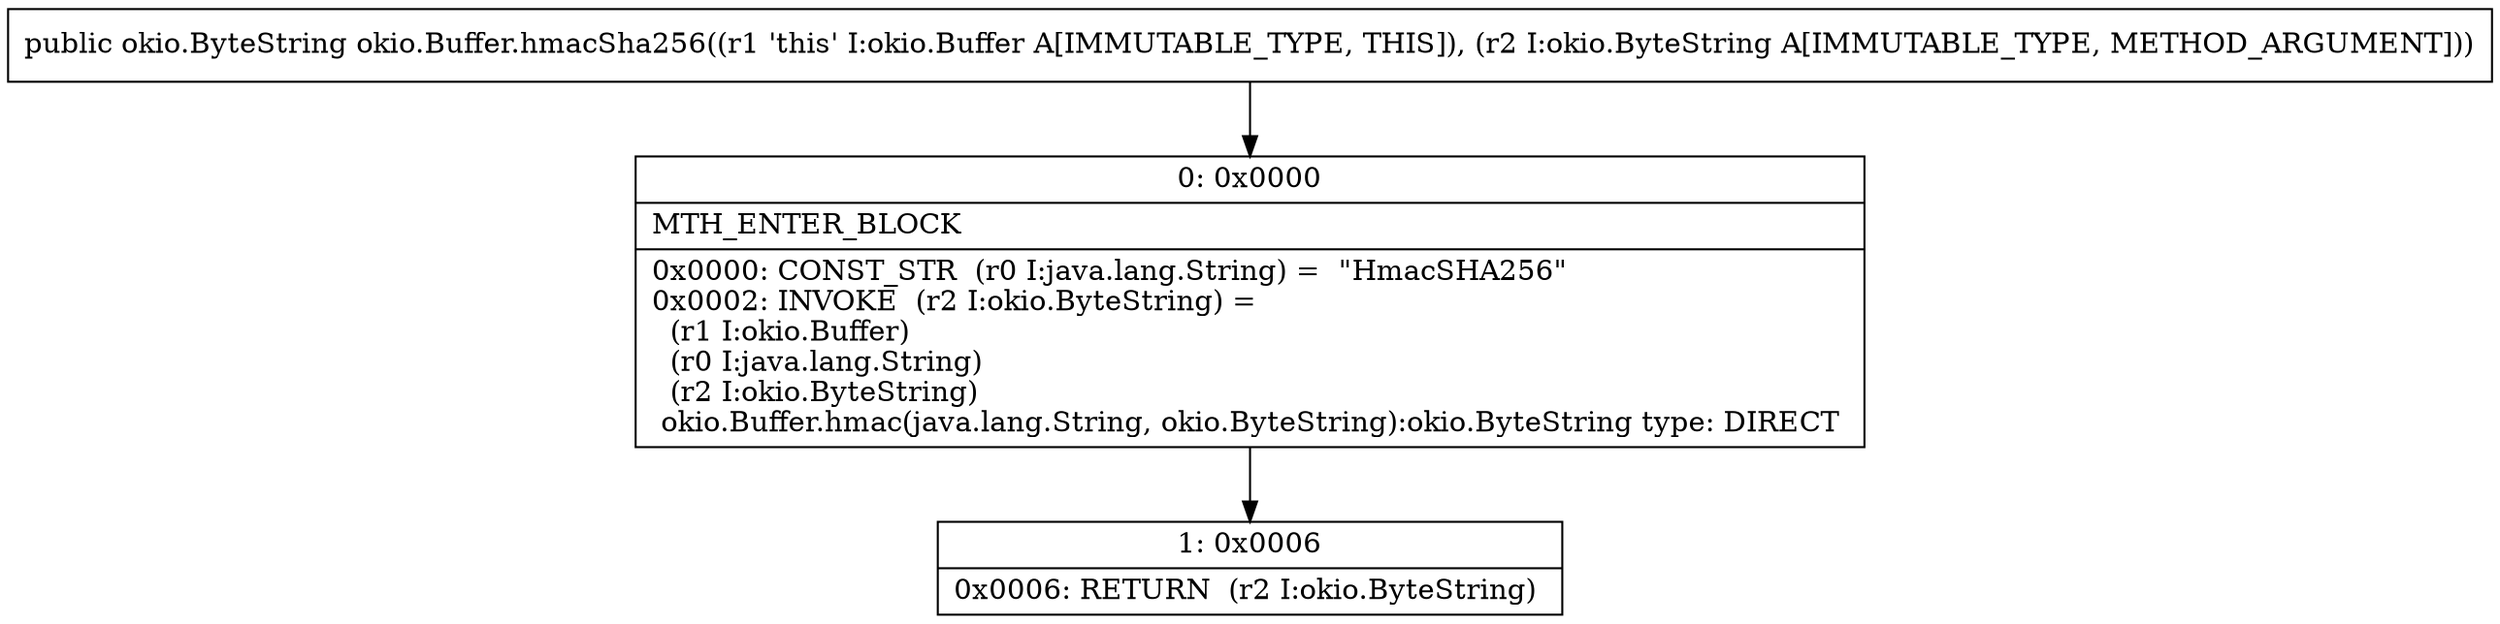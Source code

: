 digraph "CFG forokio.Buffer.hmacSha256(Lokio\/ByteString;)Lokio\/ByteString;" {
Node_0 [shape=record,label="{0\:\ 0x0000|MTH_ENTER_BLOCK\l|0x0000: CONST_STR  (r0 I:java.lang.String) =  \"HmacSHA256\" \l0x0002: INVOKE  (r2 I:okio.ByteString) = \l  (r1 I:okio.Buffer)\l  (r0 I:java.lang.String)\l  (r2 I:okio.ByteString)\l okio.Buffer.hmac(java.lang.String, okio.ByteString):okio.ByteString type: DIRECT \l}"];
Node_1 [shape=record,label="{1\:\ 0x0006|0x0006: RETURN  (r2 I:okio.ByteString) \l}"];
MethodNode[shape=record,label="{public okio.ByteString okio.Buffer.hmacSha256((r1 'this' I:okio.Buffer A[IMMUTABLE_TYPE, THIS]), (r2 I:okio.ByteString A[IMMUTABLE_TYPE, METHOD_ARGUMENT])) }"];
MethodNode -> Node_0;
Node_0 -> Node_1;
}

